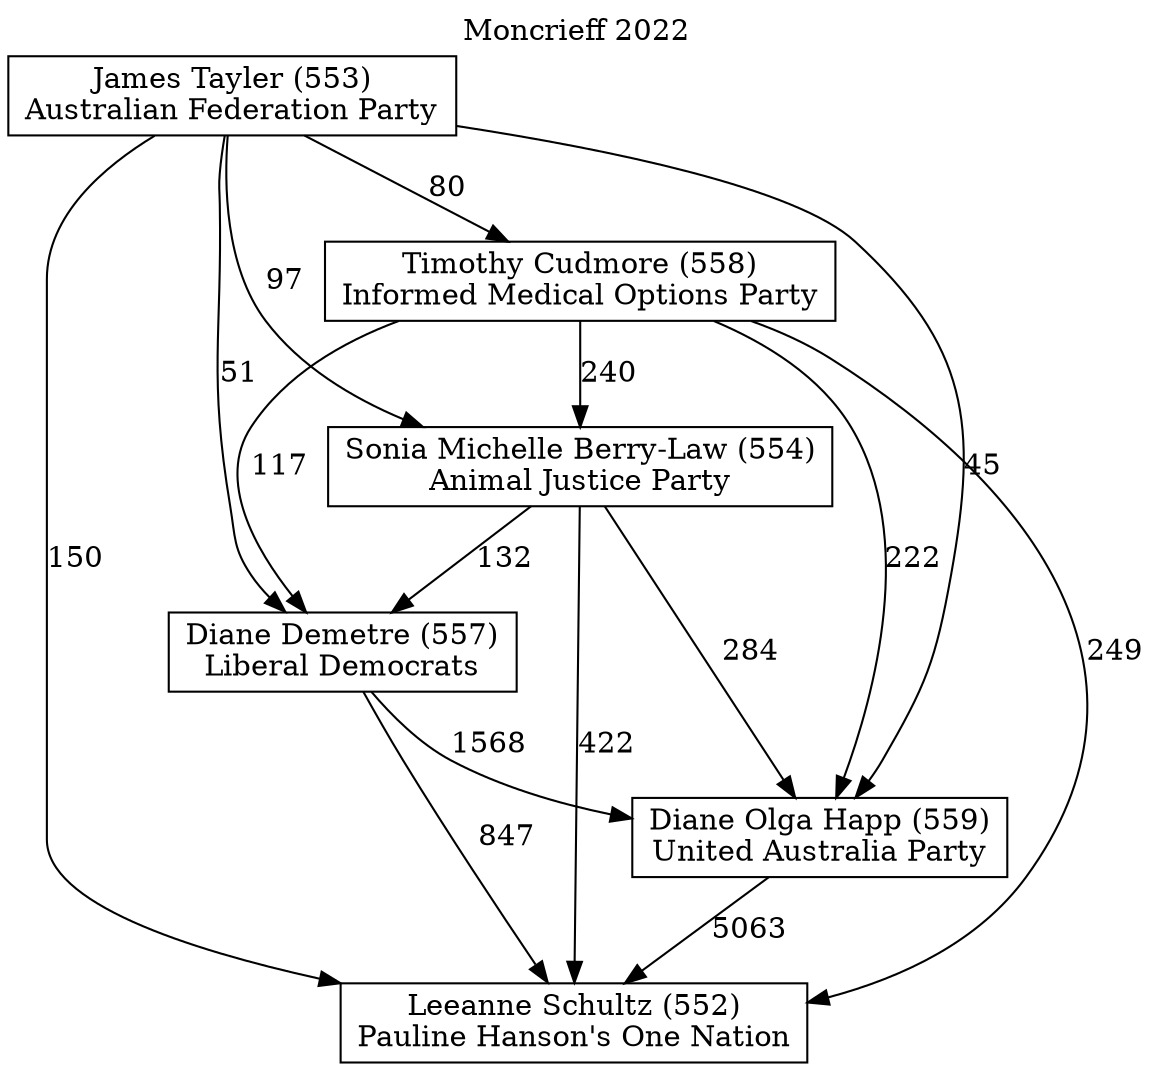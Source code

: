 // House preference flow
digraph "Leeanne Schultz (552)_Moncrieff_2022" {
	graph [label="Moncrieff 2022" labelloc=t mclimit=10]
	node [shape=box]
	"Diane Demetre (557)" [label="Diane Demetre (557)
Liberal Democrats"]
	"Leeanne Schultz (552)" [label="Leeanne Schultz (552)
Pauline Hanson's One Nation"]
	"James Tayler (553)" [label="James Tayler (553)
Australian Federation Party"]
	"Diane Olga Happ (559)" [label="Diane Olga Happ (559)
United Australia Party"]
	"Sonia Michelle Berry-Law (554)" [label="Sonia Michelle Berry-Law (554)
Animal Justice Party"]
	"Timothy Cudmore (558)" [label="Timothy Cudmore (558)
Informed Medical Options Party"]
	"Sonia Michelle Berry-Law (554)" -> "Diane Demetre (557)" [label=132]
	"Timothy Cudmore (558)" -> "Leeanne Schultz (552)" [label=249]
	"Sonia Michelle Berry-Law (554)" -> "Leeanne Schultz (552)" [label=422]
	"James Tayler (553)" -> "Timothy Cudmore (558)" [label=80]
	"Diane Demetre (557)" -> "Diane Olga Happ (559)" [label=1568]
	"Diane Demetre (557)" -> "Leeanne Schultz (552)" [label=847]
	"James Tayler (553)" -> "Sonia Michelle Berry-Law (554)" [label=97]
	"Sonia Michelle Berry-Law (554)" -> "Diane Olga Happ (559)" [label=284]
	"Timothy Cudmore (558)" -> "Diane Olga Happ (559)" [label=222]
	"Timothy Cudmore (558)" -> "Sonia Michelle Berry-Law (554)" [label=240]
	"James Tayler (553)" -> "Diane Olga Happ (559)" [label=45]
	"Timothy Cudmore (558)" -> "Diane Demetre (557)" [label=117]
	"James Tayler (553)" -> "Diane Demetre (557)" [label=51]
	"James Tayler (553)" -> "Leeanne Schultz (552)" [label=150]
	"Diane Olga Happ (559)" -> "Leeanne Schultz (552)" [label=5063]
}
